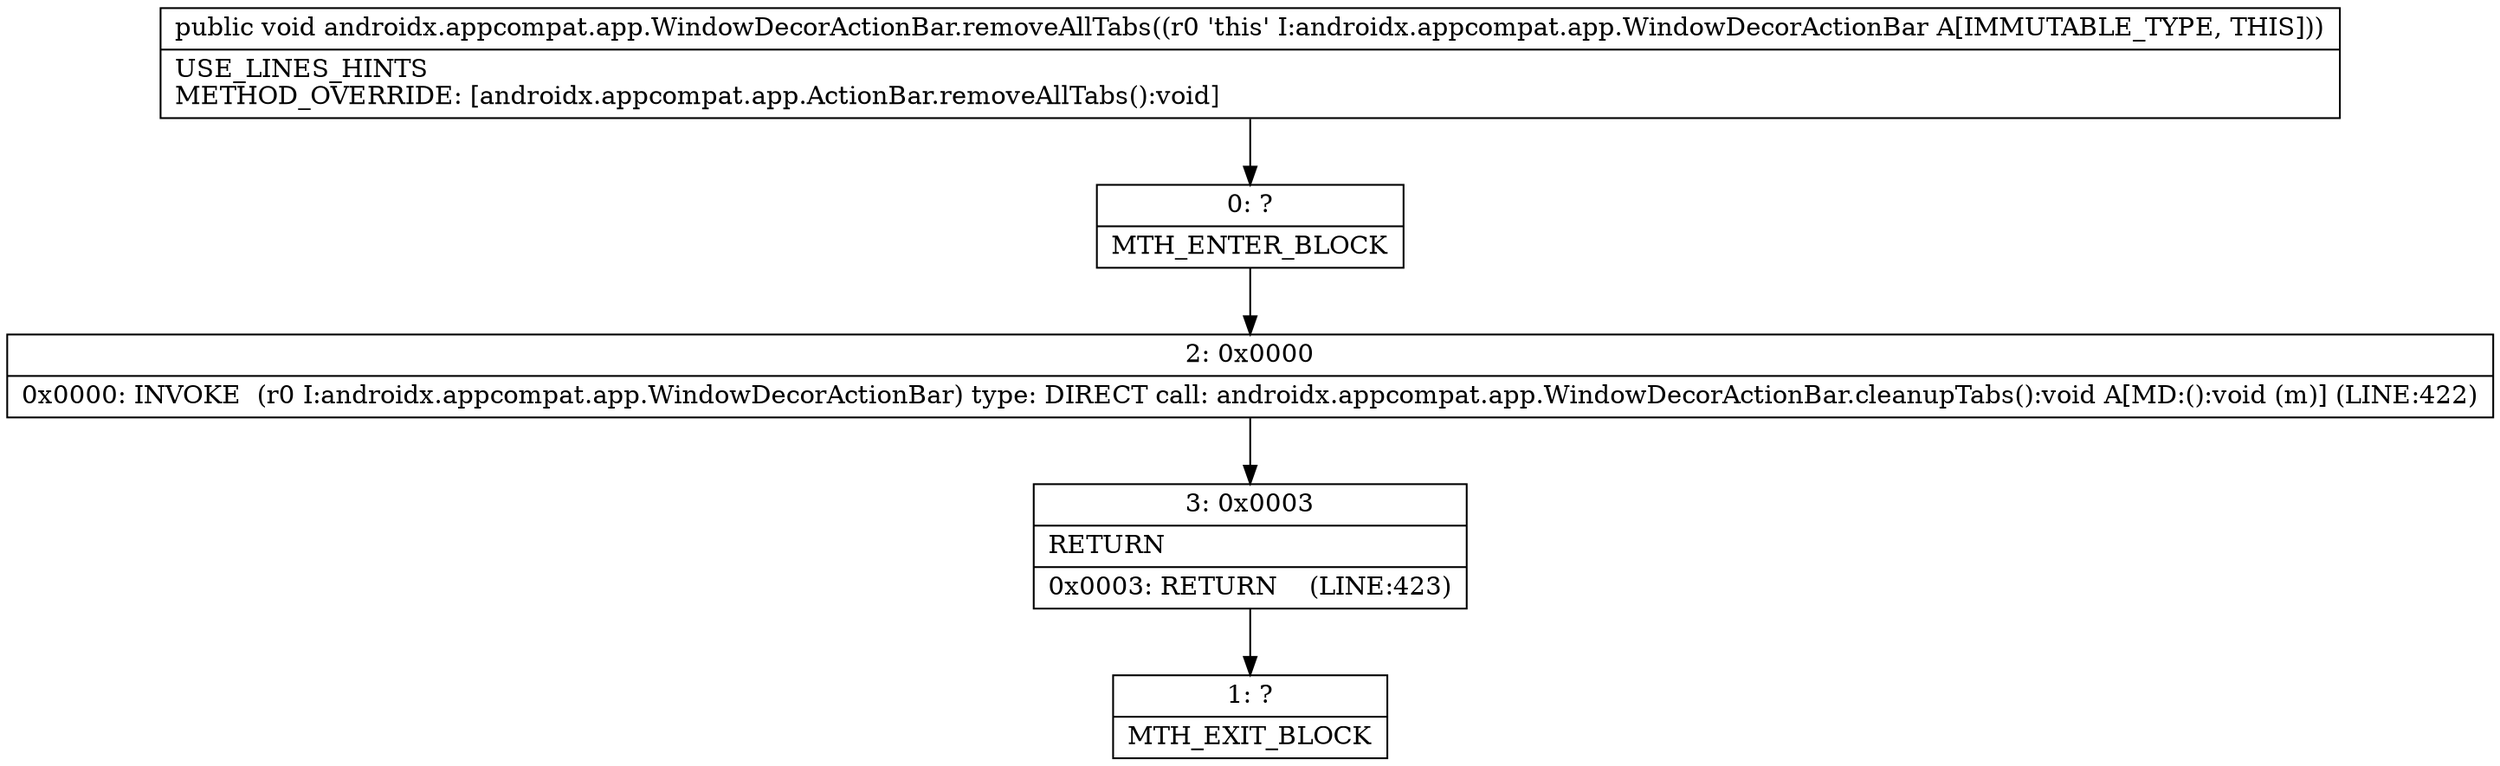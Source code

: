 digraph "CFG forandroidx.appcompat.app.WindowDecorActionBar.removeAllTabs()V" {
Node_0 [shape=record,label="{0\:\ ?|MTH_ENTER_BLOCK\l}"];
Node_2 [shape=record,label="{2\:\ 0x0000|0x0000: INVOKE  (r0 I:androidx.appcompat.app.WindowDecorActionBar) type: DIRECT call: androidx.appcompat.app.WindowDecorActionBar.cleanupTabs():void A[MD:():void (m)] (LINE:422)\l}"];
Node_3 [shape=record,label="{3\:\ 0x0003|RETURN\l|0x0003: RETURN    (LINE:423)\l}"];
Node_1 [shape=record,label="{1\:\ ?|MTH_EXIT_BLOCK\l}"];
MethodNode[shape=record,label="{public void androidx.appcompat.app.WindowDecorActionBar.removeAllTabs((r0 'this' I:androidx.appcompat.app.WindowDecorActionBar A[IMMUTABLE_TYPE, THIS]))  | USE_LINES_HINTS\lMETHOD_OVERRIDE: [androidx.appcompat.app.ActionBar.removeAllTabs():void]\l}"];
MethodNode -> Node_0;Node_0 -> Node_2;
Node_2 -> Node_3;
Node_3 -> Node_1;
}

